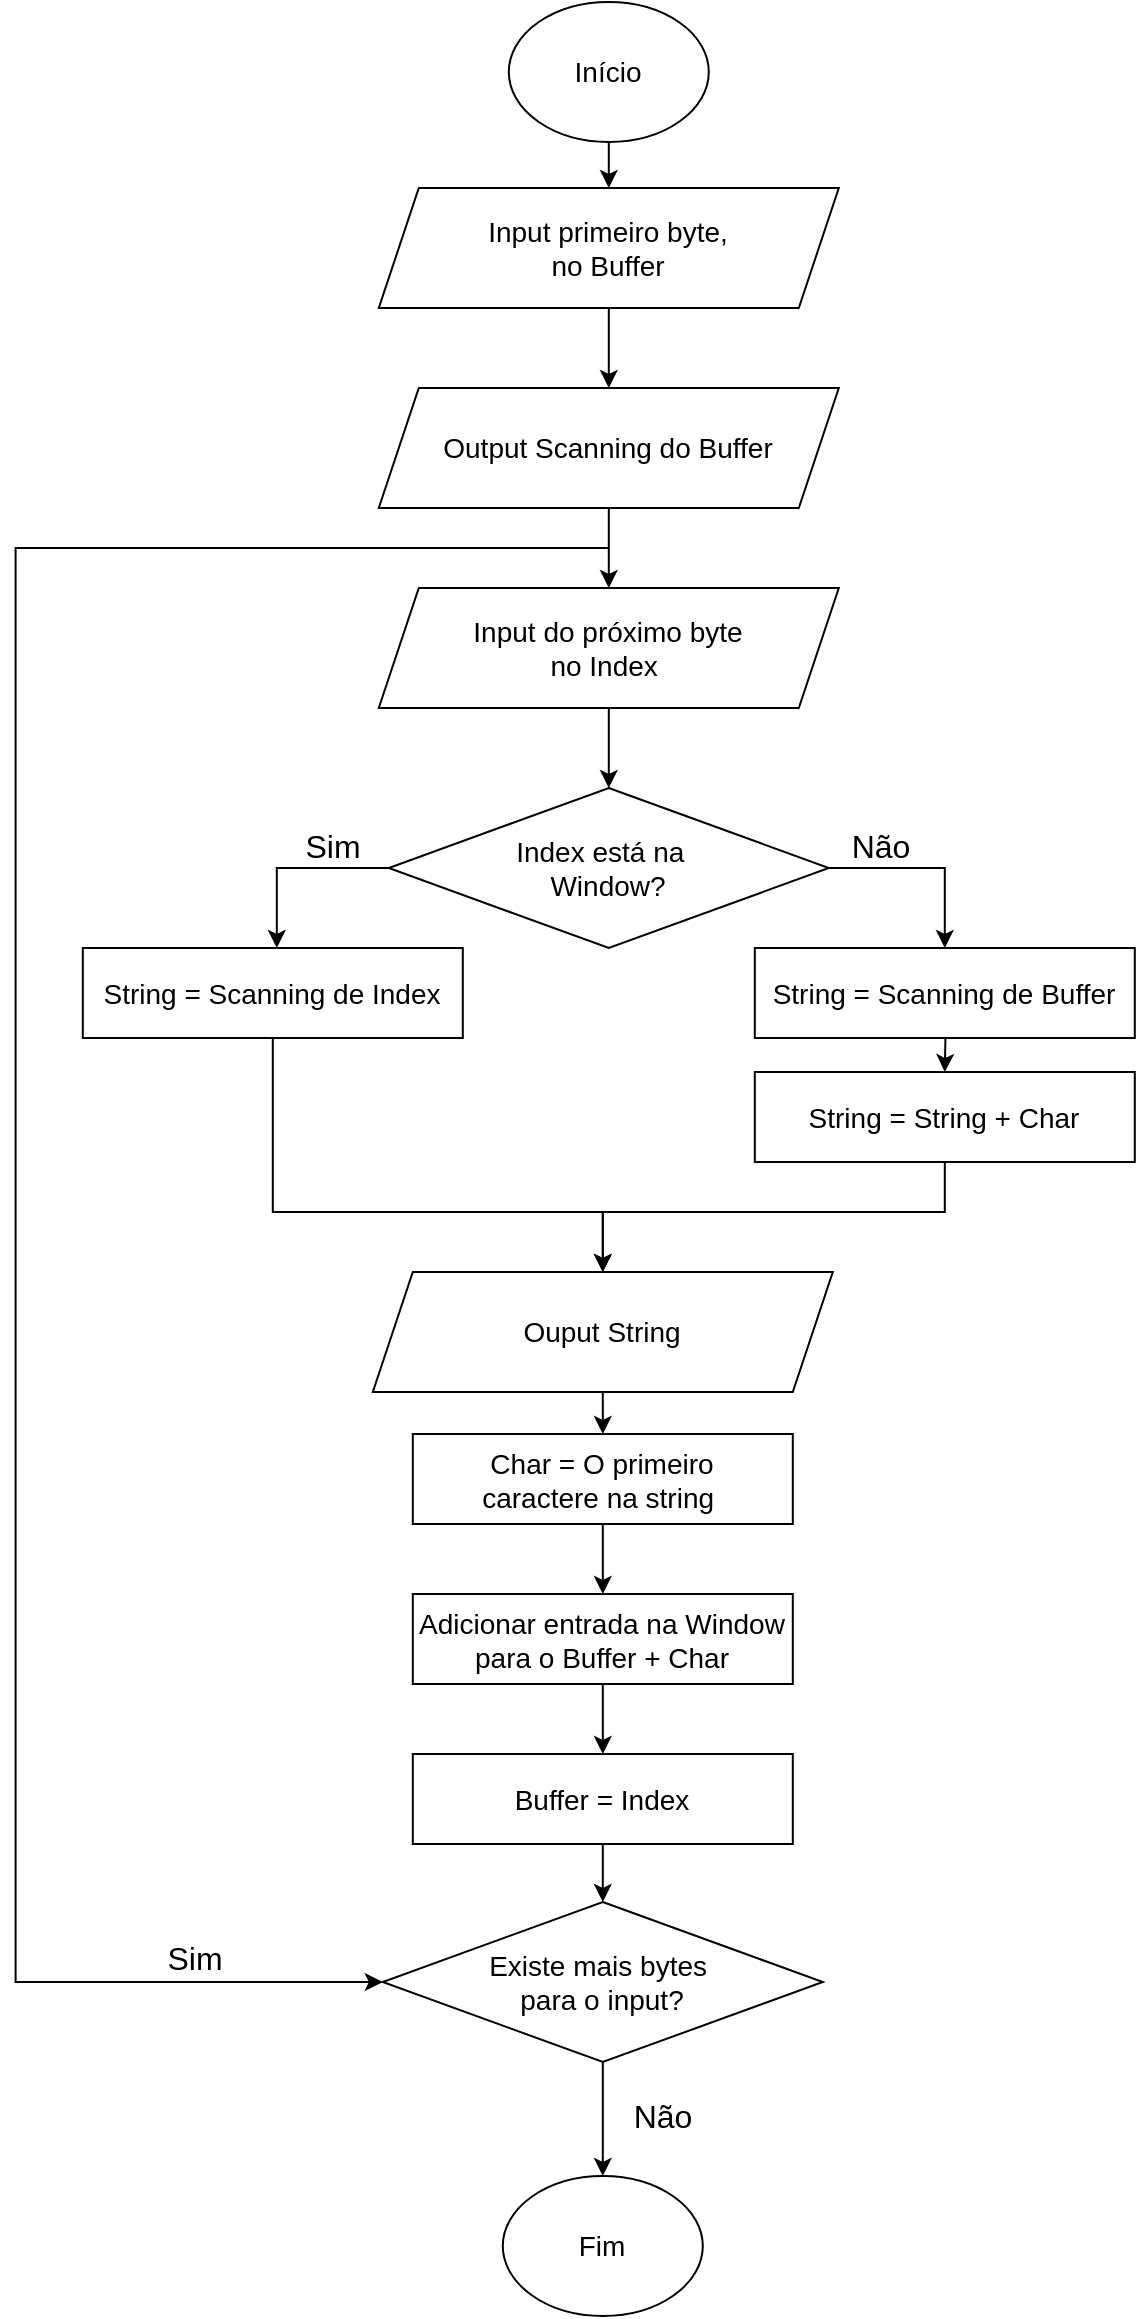 <mxfile version="16.6.2" type="device"><diagram id="C5RBs43oDa-KdzZeNtuy" name="Page-1"><mxGraphModel dx="3303" dy="1804" grid="1" gridSize="10" guides="1" tooltips="1" connect="1" arrows="1" fold="1" page="1" pageScale="1" pageWidth="827" pageHeight="1169" math="0" shadow="0"><root><mxCell id="WIyWlLk6GJQsqaUBKTNV-0"/><mxCell id="WIyWlLk6GJQsqaUBKTNV-1" parent="WIyWlLk6GJQsqaUBKTNV-0"/><mxCell id="hzbGDmetKbcv4j3UwIBS-0" style="edgeStyle=orthogonalEdgeStyle;rounded=0;orthogonalLoop=1;jettySize=auto;html=1;exitX=0.5;exitY=1;exitDx=0;exitDy=0;entryX=0.5;entryY=0;entryDx=0;entryDy=0;fontFamily=Helvetica;fontSize=14;" edge="1" parent="WIyWlLk6GJQsqaUBKTNV-1" source="hzbGDmetKbcv4j3UwIBS-1" target="hzbGDmetKbcv4j3UwIBS-3"><mxGeometry relative="1" as="geometry"/></mxCell><mxCell id="hzbGDmetKbcv4j3UwIBS-1" value="Início" style="ellipse;whiteSpace=wrap;html=1;fontSize=14;" vertex="1" parent="WIyWlLk6GJQsqaUBKTNV-1"><mxGeometry x="-446.6" y="6" width="100" height="70" as="geometry"/></mxCell><mxCell id="hzbGDmetKbcv4j3UwIBS-2" style="edgeStyle=orthogonalEdgeStyle;rounded=0;orthogonalLoop=1;jettySize=auto;html=1;exitX=0.5;exitY=1;exitDx=0;exitDy=0;fontFamily=Helvetica;fontSize=14;" edge="1" parent="WIyWlLk6GJQsqaUBKTNV-1" source="hzbGDmetKbcv4j3UwIBS-3"><mxGeometry relative="1" as="geometry"><mxPoint x="-396.6" y="199" as="targetPoint"/></mxGeometry></mxCell><mxCell id="hzbGDmetKbcv4j3UwIBS-3" value="Input primeiro byte,&lt;br&gt;no Buffer" style="shape=parallelogram;perimeter=parallelogramPerimeter;whiteSpace=wrap;html=1;fixedSize=1;fontSize=14;spacing=6;" vertex="1" parent="WIyWlLk6GJQsqaUBKTNV-1"><mxGeometry x="-511.6" y="99" width="230" height="60" as="geometry"/></mxCell><mxCell id="hzbGDmetKbcv4j3UwIBS-9" style="edgeStyle=orthogonalEdgeStyle;rounded=0;orthogonalLoop=1;jettySize=auto;html=1;exitX=0.5;exitY=1;exitDx=0;exitDy=0;entryX=0.5;entryY=0;entryDx=0;entryDy=0;" edge="1" parent="WIyWlLk6GJQsqaUBKTNV-1" source="hzbGDmetKbcv4j3UwIBS-5" target="hzbGDmetKbcv4j3UwIBS-8"><mxGeometry relative="1" as="geometry"/></mxCell><mxCell id="hzbGDmetKbcv4j3UwIBS-38" style="edgeStyle=orthogonalEdgeStyle;rounded=0;orthogonalLoop=1;jettySize=auto;html=1;entryX=0;entryY=0.5;entryDx=0;entryDy=0;" edge="1" parent="WIyWlLk6GJQsqaUBKTNV-1" target="hzbGDmetKbcv4j3UwIBS-30"><mxGeometry relative="1" as="geometry"><mxPoint x="-396.6" y="279" as="sourcePoint"/><Array as="points"><mxPoint x="-693.2" y="279"/><mxPoint x="-693.2" y="996"/></Array></mxGeometry></mxCell><mxCell id="hzbGDmetKbcv4j3UwIBS-5" value="&amp;nbsp;Output Scanning do Buffer&amp;nbsp;" style="shape=parallelogram;perimeter=parallelogramPerimeter;whiteSpace=wrap;html=1;fixedSize=1;fontSize=14;spacing=6;" vertex="1" parent="WIyWlLk6GJQsqaUBKTNV-1"><mxGeometry x="-511.6" y="199" width="230" height="60" as="geometry"/></mxCell><mxCell id="hzbGDmetKbcv4j3UwIBS-16" style="edgeStyle=orthogonalEdgeStyle;rounded=0;orthogonalLoop=1;jettySize=auto;html=1;exitX=0;exitY=0.5;exitDx=0;exitDy=0;" edge="1" parent="WIyWlLk6GJQsqaUBKTNV-1" source="hzbGDmetKbcv4j3UwIBS-6" target="hzbGDmetKbcv4j3UwIBS-15"><mxGeometry relative="1" as="geometry"><mxPoint x="-542.6" y="439" as="sourcePoint"/><Array as="points"><mxPoint x="-562.6" y="439"/></Array></mxGeometry></mxCell><mxCell id="hzbGDmetKbcv4j3UwIBS-17" style="edgeStyle=orthogonalEdgeStyle;rounded=0;orthogonalLoop=1;jettySize=auto;html=1;exitX=1;exitY=0.5;exitDx=0;exitDy=0;" edge="1" parent="WIyWlLk6GJQsqaUBKTNV-1" source="hzbGDmetKbcv4j3UwIBS-6" target="hzbGDmetKbcv4j3UwIBS-11"><mxGeometry relative="1" as="geometry"/></mxCell><mxCell id="hzbGDmetKbcv4j3UwIBS-6" value="&lt;font style=&quot;font-size: 14px&quot;&gt;Index está na &amp;nbsp;&lt;br style=&quot;font-size: 14px&quot;&gt;Window?&lt;/font&gt;" style="rhombus;whiteSpace=wrap;html=1;" vertex="1" parent="WIyWlLk6GJQsqaUBKTNV-1"><mxGeometry x="-506.6" y="399" width="220" height="80" as="geometry"/></mxCell><mxCell id="hzbGDmetKbcv4j3UwIBS-10" style="edgeStyle=orthogonalEdgeStyle;rounded=0;orthogonalLoop=1;jettySize=auto;html=1;exitX=0.5;exitY=1;exitDx=0;exitDy=0;entryX=0.5;entryY=0;entryDx=0;entryDy=0;" edge="1" parent="WIyWlLk6GJQsqaUBKTNV-1" source="hzbGDmetKbcv4j3UwIBS-8" target="hzbGDmetKbcv4j3UwIBS-6"><mxGeometry relative="1" as="geometry"/></mxCell><mxCell id="hzbGDmetKbcv4j3UwIBS-8" value="Input do próximo byte &lt;br&gt;no Index&amp;nbsp;" style="shape=parallelogram;perimeter=parallelogramPerimeter;whiteSpace=wrap;html=1;fixedSize=1;fontSize=14;spacing=6;" vertex="1" parent="WIyWlLk6GJQsqaUBKTNV-1"><mxGeometry x="-511.6" y="299" width="230" height="60" as="geometry"/></mxCell><mxCell id="hzbGDmetKbcv4j3UwIBS-18" style="edgeStyle=orthogonalEdgeStyle;rounded=0;orthogonalLoop=1;jettySize=auto;html=1;exitX=0.5;exitY=1;exitDx=0;exitDy=0;" edge="1" parent="WIyWlLk6GJQsqaUBKTNV-1" target="hzbGDmetKbcv4j3UwIBS-12"><mxGeometry relative="1" as="geometry"><mxPoint x="-228.6" y="486" as="sourcePoint"/></mxGeometry></mxCell><mxCell id="hzbGDmetKbcv4j3UwIBS-11" value="&lt;span style=&quot;font-size: 14.0px&quot;&gt;String = Scanning de Buffer&lt;/span&gt;" style="rounded=0;whiteSpace=wrap;html=1;" vertex="1" parent="WIyWlLk6GJQsqaUBKTNV-1"><mxGeometry x="-323.6" y="479" width="190" height="45" as="geometry"/></mxCell><mxCell id="hzbGDmetKbcv4j3UwIBS-24" style="edgeStyle=orthogonalEdgeStyle;rounded=0;orthogonalLoop=1;jettySize=auto;html=1;exitX=0.5;exitY=1;exitDx=0;exitDy=0;entryX=0.5;entryY=0;entryDx=0;entryDy=0;" edge="1" parent="WIyWlLk6GJQsqaUBKTNV-1" source="hzbGDmetKbcv4j3UwIBS-12" target="hzbGDmetKbcv4j3UwIBS-19"><mxGeometry relative="1" as="geometry"><Array as="points"><mxPoint x="-228.6" y="611"/><mxPoint x="-399.6" y="611"/></Array></mxGeometry></mxCell><mxCell id="hzbGDmetKbcv4j3UwIBS-12" value="&lt;span style=&quot;font-size: 14.0px&quot;&gt;String = String + Char&lt;/span&gt;" style="rounded=0;whiteSpace=wrap;html=1;" vertex="1" parent="WIyWlLk6GJQsqaUBKTNV-1"><mxGeometry x="-323.6" y="541" width="190" height="45" as="geometry"/></mxCell><mxCell id="hzbGDmetKbcv4j3UwIBS-23" style="edgeStyle=orthogonalEdgeStyle;rounded=0;orthogonalLoop=1;jettySize=auto;html=1;exitX=0.5;exitY=1;exitDx=0;exitDy=0;entryX=0.5;entryY=0;entryDx=0;entryDy=0;" edge="1" parent="WIyWlLk6GJQsqaUBKTNV-1" target="hzbGDmetKbcv4j3UwIBS-19"><mxGeometry relative="1" as="geometry"><mxPoint x="-564.6" y="486" as="sourcePoint"/><mxPoint x="-417.6" y="641" as="targetPoint"/><Array as="points"><mxPoint x="-564.6" y="611"/><mxPoint x="-399.6" y="611"/></Array></mxGeometry></mxCell><mxCell id="hzbGDmetKbcv4j3UwIBS-15" value="&lt;font style=&quot;font-size: 14px&quot;&gt;String = Scanning de Index&lt;/font&gt;" style="rounded=0;whiteSpace=wrap;html=1;" vertex="1" parent="WIyWlLk6GJQsqaUBKTNV-1"><mxGeometry x="-659.6" y="479" width="190" height="45" as="geometry"/></mxCell><mxCell id="hzbGDmetKbcv4j3UwIBS-36" style="edgeStyle=orthogonalEdgeStyle;rounded=0;orthogonalLoop=1;jettySize=auto;html=1;exitX=0.5;exitY=1;exitDx=0;exitDy=0;entryX=0.5;entryY=0;entryDx=0;entryDy=0;" edge="1" parent="WIyWlLk6GJQsqaUBKTNV-1" source="hzbGDmetKbcv4j3UwIBS-19" target="hzbGDmetKbcv4j3UwIBS-27"><mxGeometry relative="1" as="geometry"/></mxCell><mxCell id="hzbGDmetKbcv4j3UwIBS-19" value="Ouput String" style="shape=parallelogram;perimeter=parallelogramPerimeter;whiteSpace=wrap;html=1;fixedSize=1;fontSize=14;spacing=6;" vertex="1" parent="WIyWlLk6GJQsqaUBKTNV-1"><mxGeometry x="-514.6" y="641" width="230" height="60" as="geometry"/></mxCell><mxCell id="hzbGDmetKbcv4j3UwIBS-35" style="edgeStyle=orthogonalEdgeStyle;rounded=0;orthogonalLoop=1;jettySize=auto;html=1;exitX=0.5;exitY=1;exitDx=0;exitDy=0;entryX=0.5;entryY=0;entryDx=0;entryDy=0;" edge="1" parent="WIyWlLk6GJQsqaUBKTNV-1" source="hzbGDmetKbcv4j3UwIBS-27" target="hzbGDmetKbcv4j3UwIBS-28"><mxGeometry relative="1" as="geometry"/></mxCell><mxCell id="hzbGDmetKbcv4j3UwIBS-27" value="Char = O primeiro &lt;br&gt;caractere na string&amp;nbsp;" style="rounded=0;whiteSpace=wrap;html=1;fontSize=14;" vertex="1" parent="WIyWlLk6GJQsqaUBKTNV-1"><mxGeometry x="-494.6" y="722" width="190" height="45" as="geometry"/></mxCell><mxCell id="hzbGDmetKbcv4j3UwIBS-34" style="edgeStyle=orthogonalEdgeStyle;rounded=0;orthogonalLoop=1;jettySize=auto;html=1;exitX=0.5;exitY=1;exitDx=0;exitDy=0;entryX=0.5;entryY=0;entryDx=0;entryDy=0;" edge="1" parent="WIyWlLk6GJQsqaUBKTNV-1" source="hzbGDmetKbcv4j3UwIBS-28" target="hzbGDmetKbcv4j3UwIBS-29"><mxGeometry relative="1" as="geometry"/></mxCell><mxCell id="hzbGDmetKbcv4j3UwIBS-28" value="Adicionar entrada na Window para o Buffer + Char" style="rounded=0;whiteSpace=wrap;html=1;fontSize=14;" vertex="1" parent="WIyWlLk6GJQsqaUBKTNV-1"><mxGeometry x="-494.6" y="802" width="190" height="45" as="geometry"/></mxCell><mxCell id="hzbGDmetKbcv4j3UwIBS-33" style="edgeStyle=orthogonalEdgeStyle;rounded=0;orthogonalLoop=1;jettySize=auto;html=1;exitX=0.5;exitY=1;exitDx=0;exitDy=0;entryX=0.5;entryY=0;entryDx=0;entryDy=0;" edge="1" parent="WIyWlLk6GJQsqaUBKTNV-1" source="hzbGDmetKbcv4j3UwIBS-29" target="hzbGDmetKbcv4j3UwIBS-30"><mxGeometry relative="1" as="geometry"/></mxCell><mxCell id="hzbGDmetKbcv4j3UwIBS-29" value="Buffer = Index" style="rounded=0;whiteSpace=wrap;html=1;fontSize=14;" vertex="1" parent="WIyWlLk6GJQsqaUBKTNV-1"><mxGeometry x="-494.6" y="882" width="190" height="45" as="geometry"/></mxCell><mxCell id="hzbGDmetKbcv4j3UwIBS-32" style="edgeStyle=orthogonalEdgeStyle;rounded=0;orthogonalLoop=1;jettySize=auto;html=1;exitX=0.5;exitY=1;exitDx=0;exitDy=0;entryX=0.5;entryY=0;entryDx=0;entryDy=0;" edge="1" parent="WIyWlLk6GJQsqaUBKTNV-1" source="hzbGDmetKbcv4j3UwIBS-30" target="hzbGDmetKbcv4j3UwIBS-31"><mxGeometry relative="1" as="geometry"/></mxCell><mxCell id="hzbGDmetKbcv4j3UwIBS-30" value="Existe mais bytes&amp;nbsp;&lt;br&gt;para o input?" style="rhombus;whiteSpace=wrap;html=1;fontSize=14;" vertex="1" parent="WIyWlLk6GJQsqaUBKTNV-1"><mxGeometry x="-509.6" y="956" width="220" height="80" as="geometry"/></mxCell><mxCell id="hzbGDmetKbcv4j3UwIBS-31" value="Fim" style="ellipse;whiteSpace=wrap;html=1;fontSize=14;" vertex="1" parent="WIyWlLk6GJQsqaUBKTNV-1"><mxGeometry x="-449.6" y="1093" width="100" height="70" as="geometry"/></mxCell><mxCell id="hzbGDmetKbcv4j3UwIBS-39" value="Sim" style="text;html=1;align=center;verticalAlign=middle;resizable=0;points=[];autosize=1;strokeColor=none;fillColor=none;fontSize=16;fontFamily=Helvetica;" vertex="1" parent="WIyWlLk6GJQsqaUBKTNV-1"><mxGeometry x="-554.6" y="418" width="40" height="20" as="geometry"/></mxCell><mxCell id="hzbGDmetKbcv4j3UwIBS-40" value="Não" style="text;html=1;align=center;verticalAlign=middle;resizable=0;points=[];autosize=1;strokeColor=none;fillColor=none;fontSize=16;fontFamily=Helvetica;" vertex="1" parent="WIyWlLk6GJQsqaUBKTNV-1"><mxGeometry x="-280.6" y="418" width="40" height="20" as="geometry"/></mxCell><mxCell id="hzbGDmetKbcv4j3UwIBS-41" value="Sim" style="text;html=1;align=center;verticalAlign=middle;resizable=0;points=[];autosize=1;strokeColor=none;fillColor=none;fontSize=16;fontFamily=Helvetica;" vertex="1" parent="WIyWlLk6GJQsqaUBKTNV-1"><mxGeometry x="-624.2" y="974" width="40" height="20" as="geometry"/></mxCell><mxCell id="hzbGDmetKbcv4j3UwIBS-42" value="Não" style="text;html=1;align=center;verticalAlign=middle;resizable=0;points=[];autosize=1;strokeColor=none;fillColor=none;fontSize=16;fontFamily=Helvetica;" vertex="1" parent="WIyWlLk6GJQsqaUBKTNV-1"><mxGeometry x="-389.6" y="1053" width="40" height="20" as="geometry"/></mxCell></root></mxGraphModel></diagram></mxfile>